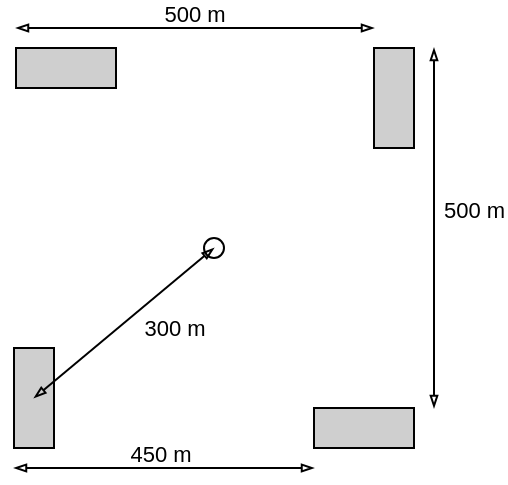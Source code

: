 <mxfile version="13.6.2" type="device"><diagram id="BPKLqc0haihq1UmlYafK" name="Page-1"><mxGraphModel dx="1273" dy="1652" grid="1" gridSize="10" guides="1" tooltips="1" connect="1" arrows="1" fold="1" page="1" pageScale="1" pageWidth="827" pageHeight="1169" math="0" shadow="0"><root><mxCell id="0"/><mxCell id="1" parent="0"/><mxCell id="u35VpDi4k46DwJdEul99-8" value="" style="rounded=0;whiteSpace=wrap;html=1;fillColor=#CFCFCF;" vertex="1" parent="1"><mxGeometry x="1" y="10" width="50" height="20" as="geometry"/></mxCell><mxCell id="u35VpDi4k46DwJdEul99-1" value="" style="rounded=0;whiteSpace=wrap;html=1;fillColor=#CFCFCF;verticalAlign=top;" vertex="1" parent="1"><mxGeometry y="160" width="20" height="50" as="geometry"/></mxCell><mxCell id="u35VpDi4k46DwJdEul99-2" value="" style="rounded=0;whiteSpace=wrap;html=1;fillColor=#CFCFCF;" vertex="1" parent="1"><mxGeometry x="180" y="10" width="20" height="50" as="geometry"/></mxCell><mxCell id="u35VpDi4k46DwJdEul99-5" value="" style="rounded=0;whiteSpace=wrap;html=1;fillColor=#CFCFCF;" vertex="1" parent="1"><mxGeometry x="150" y="190" width="50" height="20" as="geometry"/></mxCell><mxCell id="u35VpDi4k46DwJdEul99-9" value="" style="endArrow=blockThin;startArrow=blockThin;html=1;endSize=4;startSize=4;startFill=0;endFill=0;" edge="1" parent="1"><mxGeometry width="50" height="50" relative="1" as="geometry"><mxPoint x="1" as="sourcePoint"/><mxPoint x="180" as="targetPoint"/></mxGeometry></mxCell><mxCell id="u35VpDi4k46DwJdEul99-10" value="500 m" style="edgeLabel;html=1;align=center;verticalAlign=bottom;resizable=0;points=[];labelBackgroundColor=none;" vertex="1" connectable="0" parent="u35VpDi4k46DwJdEul99-9"><mxGeometry x="0.091" y="-3" relative="1" as="geometry"><mxPoint x="-8.81" y="-2" as="offset"/></mxGeometry></mxCell><mxCell id="u35VpDi4k46DwJdEul99-11" value="" style="endArrow=blockThin;startArrow=blockThin;html=1;endSize=4;startSize=4;startFill=0;endFill=0;" edge="1" parent="1"><mxGeometry width="50" height="50" relative="1" as="geometry"><mxPoint x="210" y="190" as="sourcePoint"/><mxPoint x="210" y="10" as="targetPoint"/></mxGeometry></mxCell><mxCell id="u35VpDi4k46DwJdEul99-12" value="500 m" style="edgeLabel;html=1;align=left;verticalAlign=middle;resizable=0;points=[];labelBackgroundColor=none;labelPosition=right;verticalLabelPosition=middle;" vertex="1" connectable="0" parent="u35VpDi4k46DwJdEul99-11"><mxGeometry x="0.091" y="-3" relative="1" as="geometry"><mxPoint y="-1.19" as="offset"/></mxGeometry></mxCell><mxCell id="u35VpDi4k46DwJdEul99-65" value="" style="endArrow=blockThin;startArrow=blockThin;html=1;endSize=4;startSize=4;startFill=0;endFill=0;" edge="1" parent="1"><mxGeometry width="50" height="50" relative="1" as="geometry"><mxPoint y="220" as="sourcePoint"/><mxPoint x="150" y="220" as="targetPoint"/></mxGeometry></mxCell><mxCell id="u35VpDi4k46DwJdEul99-66" value="450 m" style="edgeLabel;html=1;align=center;verticalAlign=bottom;resizable=0;points=[];labelBackgroundColor=none;" vertex="1" connectable="0" parent="u35VpDi4k46DwJdEul99-65"><mxGeometry x="0.091" y="-3" relative="1" as="geometry"><mxPoint x="-8.81" y="-2" as="offset"/></mxGeometry></mxCell><mxCell id="u35VpDi4k46DwJdEul99-95" value="" style="ellipse;whiteSpace=wrap;html=1;aspect=fixed;labelBackgroundColor=none;fillColor=none;" vertex="1" parent="1"><mxGeometry x="95" y="105" width="10" height="10" as="geometry"/></mxCell><mxCell id="u35VpDi4k46DwJdEul99-102" value="300 m" style="endArrow=blockThin;html=1;entryX=0.5;entryY=0.5;entryDx=0;entryDy=0;entryPerimeter=0;startArrow=blockThin;startFill=0;endFill=0;startSize=4;endSize=4;labelPosition=center;verticalLabelPosition=middle;align=center;verticalAlign=middle;" edge="1" parent="1" target="u35VpDi4k46DwJdEul99-95"><mxGeometry x="0.3" y="-18" width="50" height="50" relative="1" as="geometry"><mxPoint x="10" y="185" as="sourcePoint"/><mxPoint x="90" y="120" as="targetPoint"/><mxPoint as="offset"/></mxGeometry></mxCell></root></mxGraphModel></diagram></mxfile>